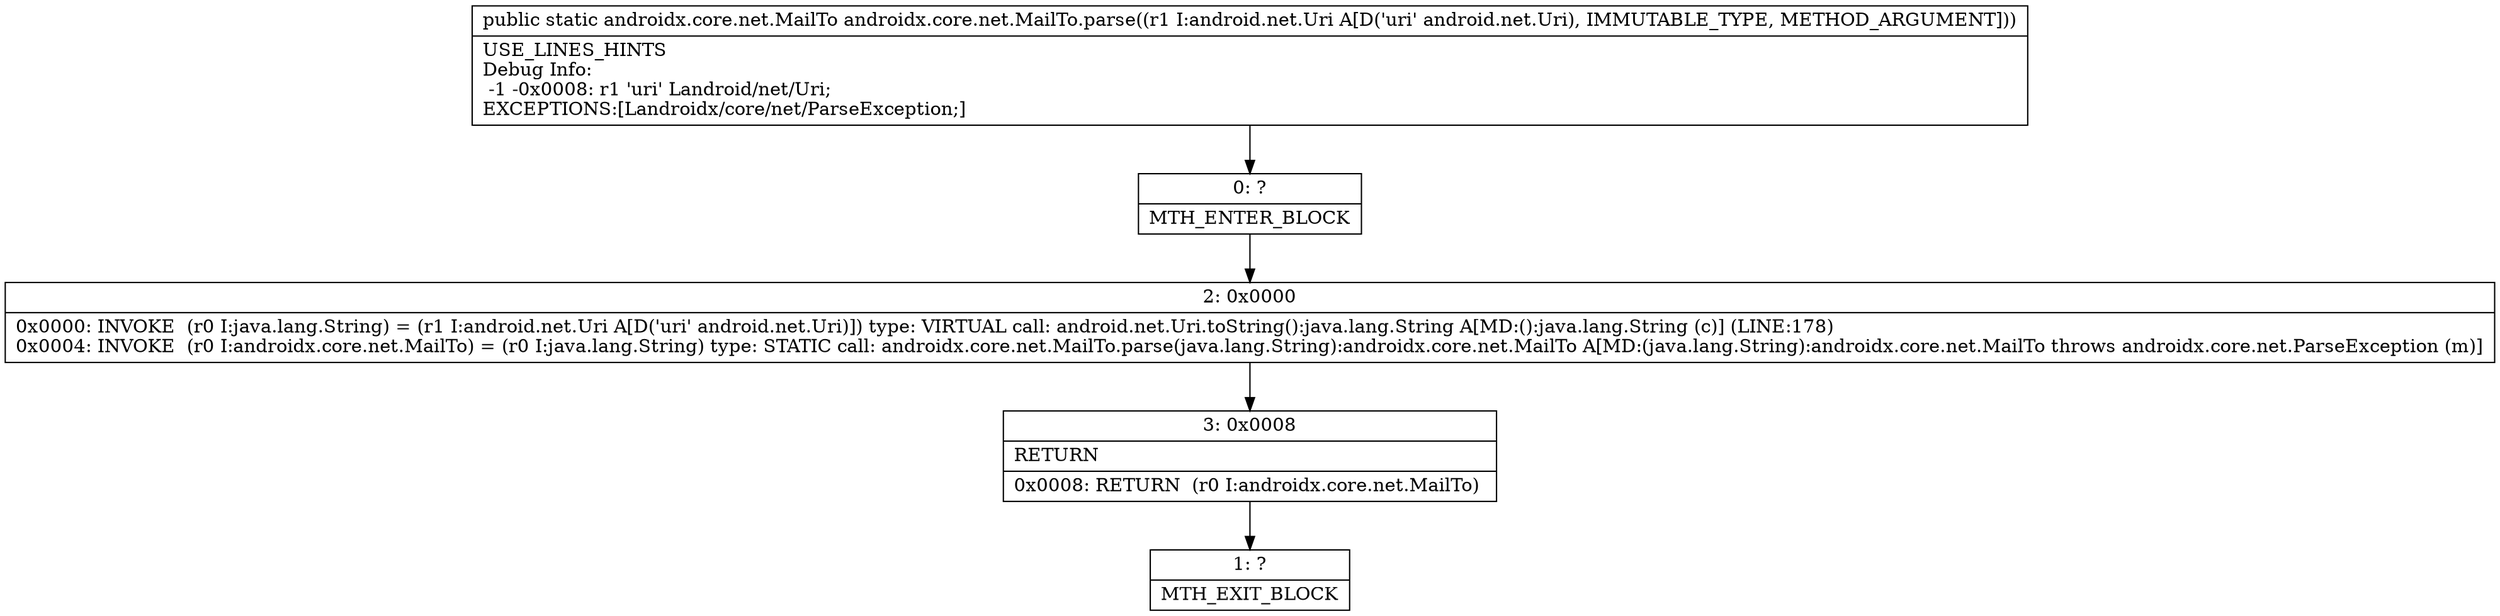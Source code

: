 digraph "CFG forandroidx.core.net.MailTo.parse(Landroid\/net\/Uri;)Landroidx\/core\/net\/MailTo;" {
Node_0 [shape=record,label="{0\:\ ?|MTH_ENTER_BLOCK\l}"];
Node_2 [shape=record,label="{2\:\ 0x0000|0x0000: INVOKE  (r0 I:java.lang.String) = (r1 I:android.net.Uri A[D('uri' android.net.Uri)]) type: VIRTUAL call: android.net.Uri.toString():java.lang.String A[MD:():java.lang.String (c)] (LINE:178)\l0x0004: INVOKE  (r0 I:androidx.core.net.MailTo) = (r0 I:java.lang.String) type: STATIC call: androidx.core.net.MailTo.parse(java.lang.String):androidx.core.net.MailTo A[MD:(java.lang.String):androidx.core.net.MailTo throws androidx.core.net.ParseException (m)]\l}"];
Node_3 [shape=record,label="{3\:\ 0x0008|RETURN\l|0x0008: RETURN  (r0 I:androidx.core.net.MailTo) \l}"];
Node_1 [shape=record,label="{1\:\ ?|MTH_EXIT_BLOCK\l}"];
MethodNode[shape=record,label="{public static androidx.core.net.MailTo androidx.core.net.MailTo.parse((r1 I:android.net.Uri A[D('uri' android.net.Uri), IMMUTABLE_TYPE, METHOD_ARGUMENT]))  | USE_LINES_HINTS\lDebug Info:\l  \-1 \-0x0008: r1 'uri' Landroid\/net\/Uri;\lEXCEPTIONS:[Landroidx\/core\/net\/ParseException;]\l}"];
MethodNode -> Node_0;Node_0 -> Node_2;
Node_2 -> Node_3;
Node_3 -> Node_1;
}

